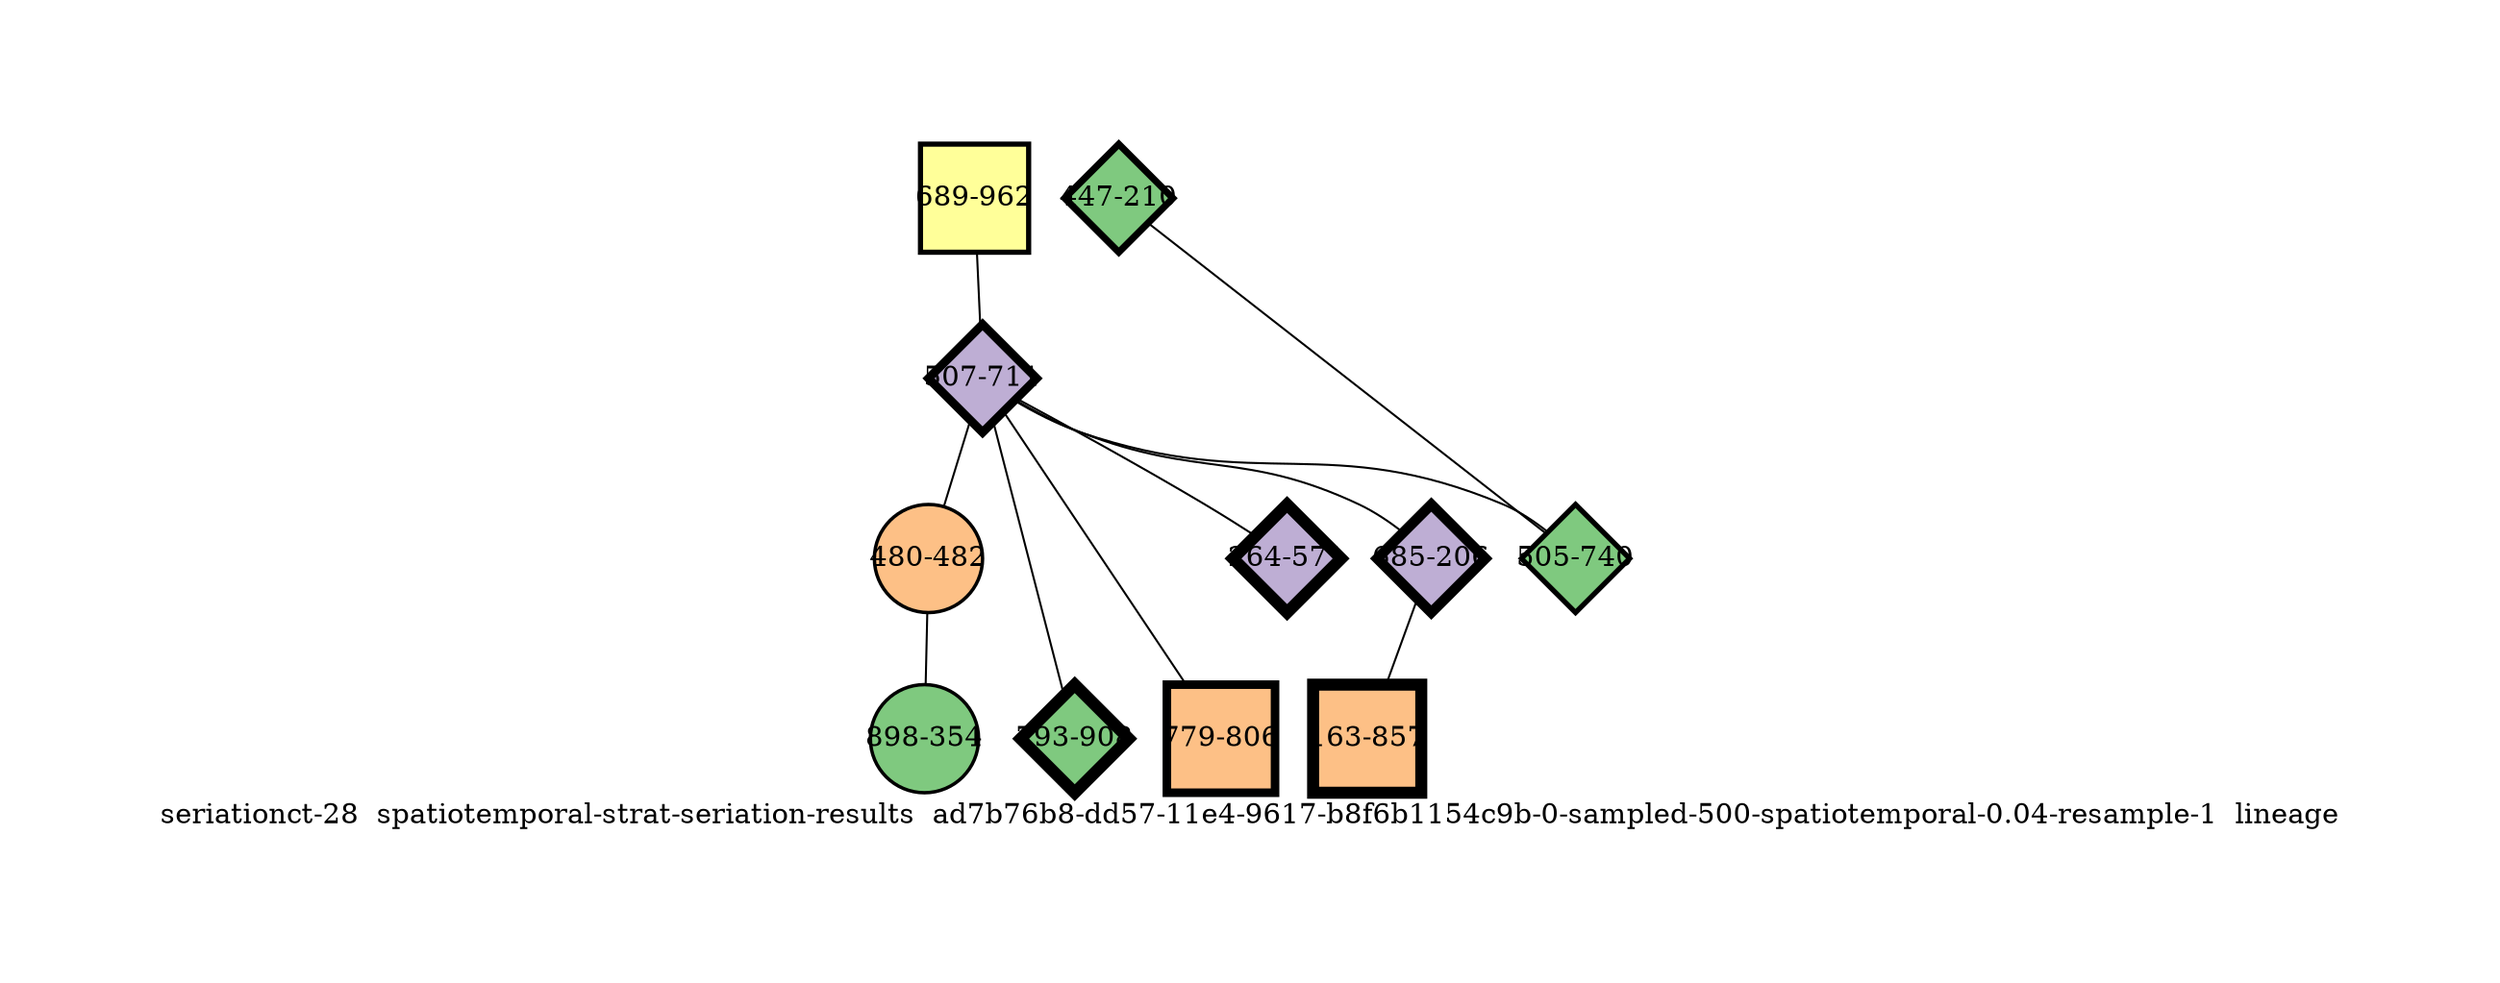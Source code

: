 strict graph "seriationct-28  spatiotemporal-strat-seriation-results  ad7b76b8-dd57-11e4-9617-b8f6b1154c9b-0-sampled-500-spatiotemporal-0.04-resample-1  lineage" {
labelloc=b;
ratio=auto;
pad="1.0";
label="seriationct-28  spatiotemporal-strat-seriation-results  ad7b76b8-dd57-11e4-9617-b8f6b1154c9b-0-sampled-500-spatiotemporal-0.04-resample-1  lineage";
node [width="0.75", style=filled, fixedsize=true, height="0.75", shape=circle, label=""];
0 [xCoordinate="962.0", appears_in_slice=3, yCoordinate="689.0", colorscheme=accent7, lineage_id=1, short_label="689-962", label="689-962", shape=square, cluster_id=3, fillcolor=4, size="500.0", id=0, penwidth="2.57142857143"];
1 [xCoordinate="711.0", appears_in_slice=5, yCoordinate="507.0", colorscheme=accent7, lineage_id=2, short_label="507-711", label="507-711", shape=diamond, cluster_id=1, fillcolor=2, size="500.0", id=1, penwidth="4.28571428571"];
2 [xCoordinate="482.0", appears_in_slice=2, yCoordinate="480.0", colorscheme=accent7, lineage_id=0, short_label="480-482", label="480-482", shape=circle, cluster_id=2, fillcolor=3, size="500.0", id=2, penwidth="1.71428571429"];
3 [xCoordinate="908.0", appears_in_slice=7, yCoordinate="793.0", colorscheme=accent7, lineage_id=2, short_label="793-908", label="793-908", shape=diamond, cluster_id=0, fillcolor=1, size="500.0", id=3, penwidth="6.0"];
4 [xCoordinate="806.0", appears_in_slice=5, yCoordinate="779.0", colorscheme=accent7, lineage_id=1, short_label="779-806", label="779-806", shape=square, cluster_id=2, fillcolor=3, size="500.0", id=4, penwidth="4.28571428571"];
5 [xCoordinate="354.0", appears_in_slice=2, yCoordinate="898.0", colorscheme=accent7, lineage_id=0, short_label="898-354", label="898-354", shape=circle, cluster_id=0, fillcolor=1, size="500.0", id=5, penwidth="1.71428571429"];
6 [xCoordinate="571.0", appears_in_slice=7, yCoordinate="264.0", colorscheme=accent7, lineage_id=2, short_label="264-571", label="264-571", shape=diamond, cluster_id=1, fillcolor=2, size="500.0", id=6, penwidth="6.0"];
7 [xCoordinate="210.0", appears_in_slice=4, yCoordinate="447.0", colorscheme=accent7, lineage_id=2, short_label="447-210", label="447-210", shape=diamond, cluster_id=0, fillcolor=1, size="500.0", id=7, penwidth="3.42857142857"];
8 [xCoordinate="206.0", appears_in_slice=6, yCoordinate="685.0", colorscheme=accent7, lineage_id=2, short_label="685-206", label="685-206", shape=diamond, cluster_id=1, fillcolor=2, size="500.0", id=8, penwidth="5.14285714286"];
9 [xCoordinate="740.0", appears_in_slice=3, yCoordinate="505.0", colorscheme=accent7, lineage_id=2, short_label="505-740", label="505-740", shape=diamond, cluster_id=0, fillcolor=1, size="500.0", id=9, penwidth="2.57142857143"];
10 [xCoordinate="857.0", appears_in_slice=7, yCoordinate="163.0", colorscheme=accent7, lineage_id=1, short_label="163-857", label="163-857", shape=square, cluster_id=2, fillcolor=3, size="500.0", id=10, penwidth="6.0"];
0 -- 1  [inverseweight="2.8950624547", weight="0.345415691595"];
1 -- 2  [inverseweight="4.11693484796", weight="0.24289915603"];
1 -- 3  [inverseweight="3.86657015828", weight="0.258627144747"];
1 -- 4  [inverseweight="3.32007947037", weight="0.301197609552"];
1 -- 6  [inverseweight="3.99399753816", weight="0.250375717672"];
1 -- 8  [inverseweight="3.72285235682", weight="0.268611243249"];
1 -- 9  [inverseweight="3.81890855304", weight="0.261854921665"];
2 -- 5  [inverseweight="3.81801774161", weight="0.261916017074"];
7 -- 9  [inverseweight="3.13863857307", weight="0.318609478829"];
8 -- 10  [inverseweight="3.68464740238", weight="0.27139638907"];
}
